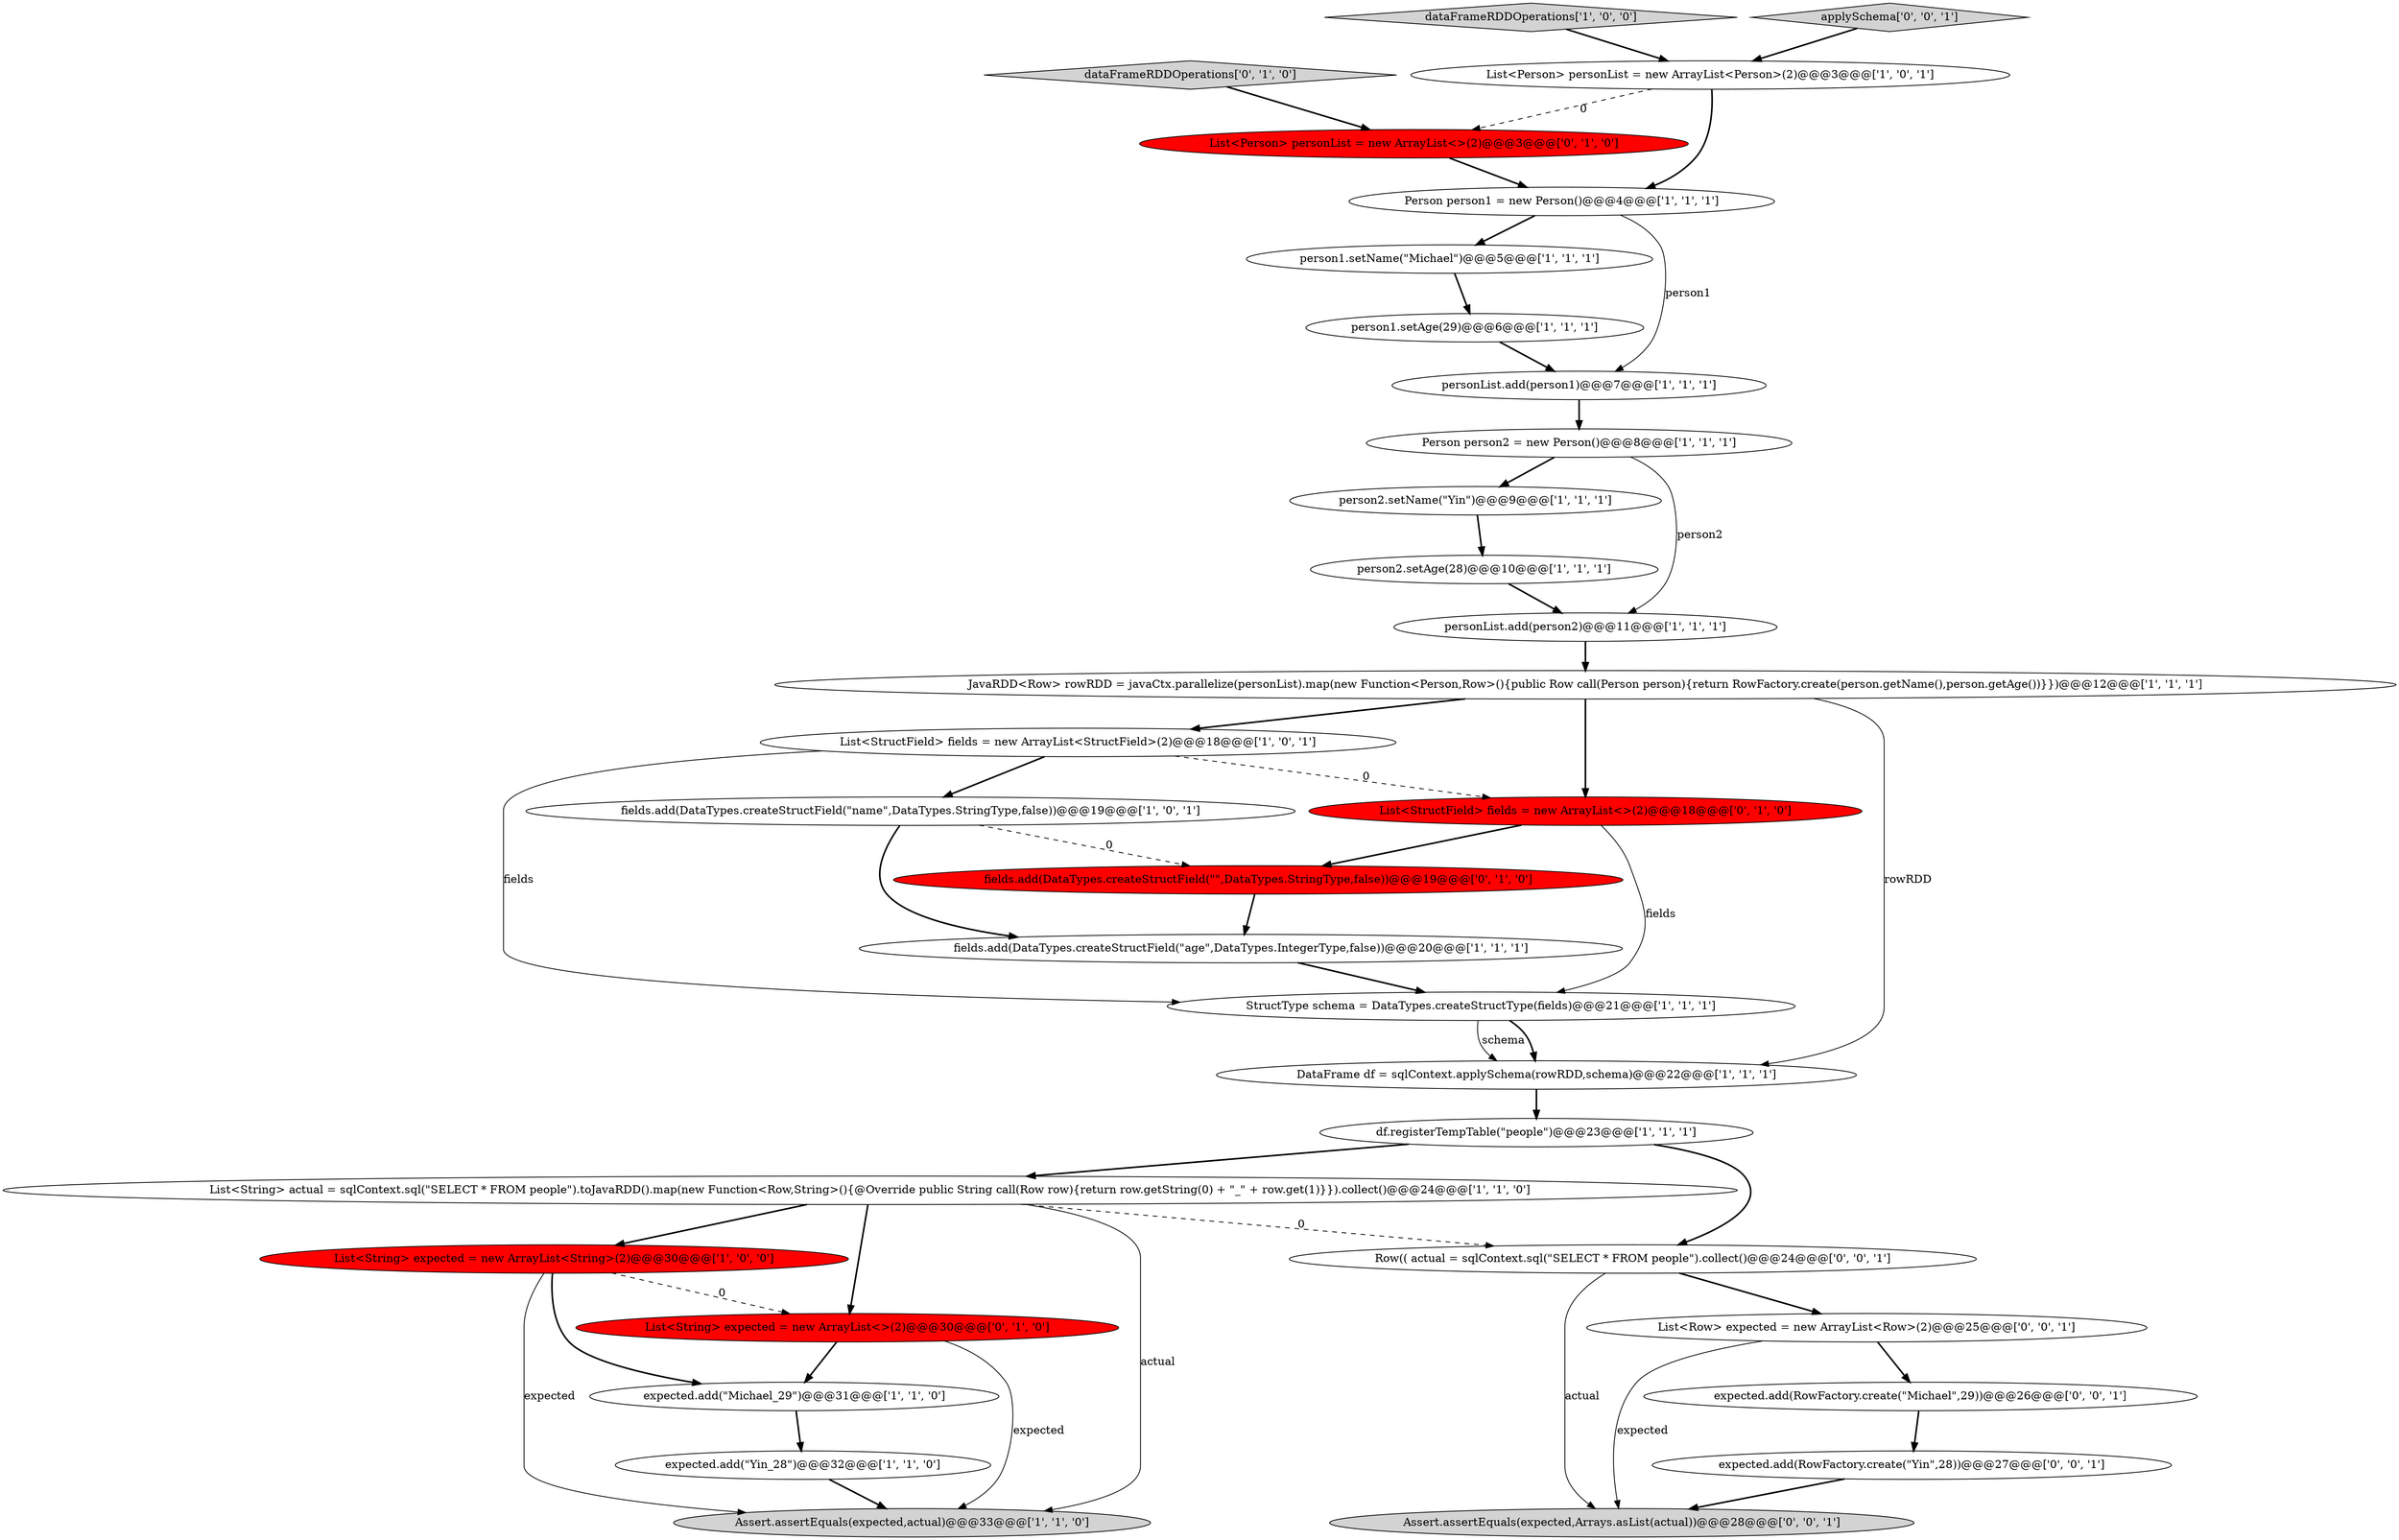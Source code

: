 digraph {
32 [style = filled, label = "List<Row> expected = new ArrayList<Row>(2)@@@25@@@['0', '0', '1']", fillcolor = white, shape = ellipse image = "AAA0AAABBB3BBB"];
4 [style = filled, label = "person1.setAge(29)@@@6@@@['1', '1', '1']", fillcolor = white, shape = ellipse image = "AAA0AAABBB1BBB"];
9 [style = filled, label = "StructType schema = DataTypes.createStructType(fields)@@@21@@@['1', '1', '1']", fillcolor = white, shape = ellipse image = "AAA0AAABBB1BBB"];
15 [style = filled, label = "fields.add(DataTypes.createStructField(\"name\",DataTypes.StringType,false))@@@19@@@['1', '0', '1']", fillcolor = white, shape = ellipse image = "AAA0AAABBB1BBB"];
6 [style = filled, label = "personList.add(person1)@@@7@@@['1', '1', '1']", fillcolor = white, shape = ellipse image = "AAA0AAABBB1BBB"];
16 [style = filled, label = "Assert.assertEquals(expected,actual)@@@33@@@['1', '1', '0']", fillcolor = lightgray, shape = ellipse image = "AAA0AAABBB1BBB"];
31 [style = filled, label = "Row(( actual = sqlContext.sql(\"SELECT * FROM people\").collect()@@@24@@@['0', '0', '1']", fillcolor = white, shape = ellipse image = "AAA0AAABBB3BBB"];
11 [style = filled, label = "fields.add(DataTypes.createStructField(\"age\",DataTypes.IntegerType,false))@@@20@@@['1', '1', '1']", fillcolor = white, shape = ellipse image = "AAA0AAABBB1BBB"];
26 [style = filled, label = "List<String> expected = new ArrayList<>(2)@@@30@@@['0', '1', '0']", fillcolor = red, shape = ellipse image = "AAA1AAABBB2BBB"];
28 [style = filled, label = "Assert.assertEquals(expected,Arrays.asList(actual))@@@28@@@['0', '0', '1']", fillcolor = lightgray, shape = ellipse image = "AAA0AAABBB3BBB"];
19 [style = filled, label = "personList.add(person2)@@@11@@@['1', '1', '1']", fillcolor = white, shape = ellipse image = "AAA0AAABBB1BBB"];
0 [style = filled, label = "Person person1 = new Person()@@@4@@@['1', '1', '1']", fillcolor = white, shape = ellipse image = "AAA0AAABBB1BBB"];
22 [style = filled, label = "List<StructField> fields = new ArrayList<>(2)@@@18@@@['0', '1', '0']", fillcolor = red, shape = ellipse image = "AAA1AAABBB2BBB"];
20 [style = filled, label = "List<String> expected = new ArrayList<String>(2)@@@30@@@['1', '0', '0']", fillcolor = red, shape = ellipse image = "AAA1AAABBB1BBB"];
21 [style = filled, label = "DataFrame df = sqlContext.applySchema(rowRDD,schema)@@@22@@@['1', '1', '1']", fillcolor = white, shape = ellipse image = "AAA0AAABBB1BBB"];
23 [style = filled, label = "List<Person> personList = new ArrayList<>(2)@@@3@@@['0', '1', '0']", fillcolor = red, shape = ellipse image = "AAA1AAABBB2BBB"];
27 [style = filled, label = "expected.add(RowFactory.create(\"Yin\",28))@@@27@@@['0', '0', '1']", fillcolor = white, shape = ellipse image = "AAA0AAABBB3BBB"];
1 [style = filled, label = "dataFrameRDDOperations['1', '0', '0']", fillcolor = lightgray, shape = diamond image = "AAA0AAABBB1BBB"];
29 [style = filled, label = "expected.add(RowFactory.create(\"Michael\",29))@@@26@@@['0', '0', '1']", fillcolor = white, shape = ellipse image = "AAA0AAABBB3BBB"];
10 [style = filled, label = "List<Person> personList = new ArrayList<Person>(2)@@@3@@@['1', '0', '1']", fillcolor = white, shape = ellipse image = "AAA0AAABBB1BBB"];
18 [style = filled, label = "person2.setAge(28)@@@10@@@['1', '1', '1']", fillcolor = white, shape = ellipse image = "AAA0AAABBB1BBB"];
5 [style = filled, label = "List<StructField> fields = new ArrayList<StructField>(2)@@@18@@@['1', '0', '1']", fillcolor = white, shape = ellipse image = "AAA0AAABBB1BBB"];
17 [style = filled, label = "df.registerTempTable(\"people\")@@@23@@@['1', '1', '1']", fillcolor = white, shape = ellipse image = "AAA0AAABBB1BBB"];
12 [style = filled, label = "JavaRDD<Row> rowRDD = javaCtx.parallelize(personList).map(new Function<Person,Row>(){public Row call(Person person){return RowFactory.create(person.getName(),person.getAge())}})@@@12@@@['1', '1', '1']", fillcolor = white, shape = ellipse image = "AAA0AAABBB1BBB"];
14 [style = filled, label = "expected.add(\"Michael_29\")@@@31@@@['1', '1', '0']", fillcolor = white, shape = ellipse image = "AAA0AAABBB1BBB"];
24 [style = filled, label = "fields.add(DataTypes.createStructField(\"\",DataTypes.StringType,false))@@@19@@@['0', '1', '0']", fillcolor = red, shape = ellipse image = "AAA1AAABBB2BBB"];
3 [style = filled, label = "person2.setName(\"Yin\")@@@9@@@['1', '1', '1']", fillcolor = white, shape = ellipse image = "AAA0AAABBB1BBB"];
8 [style = filled, label = "expected.add(\"Yin_28\")@@@32@@@['1', '1', '0']", fillcolor = white, shape = ellipse image = "AAA0AAABBB1BBB"];
30 [style = filled, label = "applySchema['0', '0', '1']", fillcolor = lightgray, shape = diamond image = "AAA0AAABBB3BBB"];
13 [style = filled, label = "Person person2 = new Person()@@@8@@@['1', '1', '1']", fillcolor = white, shape = ellipse image = "AAA0AAABBB1BBB"];
2 [style = filled, label = "person1.setName(\"Michael\")@@@5@@@['1', '1', '1']", fillcolor = white, shape = ellipse image = "AAA0AAABBB1BBB"];
7 [style = filled, label = "List<String> actual = sqlContext.sql(\"SELECT * FROM people\").toJavaRDD().map(new Function<Row,String>(){@Override public String call(Row row){return row.getString(0) + \"_\" + row.get(1)}}).collect()@@@24@@@['1', '1', '0']", fillcolor = white, shape = ellipse image = "AAA0AAABBB1BBB"];
25 [style = filled, label = "dataFrameRDDOperations['0', '1', '0']", fillcolor = lightgray, shape = diamond image = "AAA0AAABBB2BBB"];
8->16 [style = bold, label=""];
7->16 [style = solid, label="actual"];
7->31 [style = dashed, label="0"];
12->5 [style = bold, label=""];
19->12 [style = bold, label=""];
13->19 [style = solid, label="person2"];
4->6 [style = bold, label=""];
25->23 [style = bold, label=""];
31->32 [style = bold, label=""];
17->31 [style = bold, label=""];
27->28 [style = bold, label=""];
0->2 [style = bold, label=""];
15->24 [style = dashed, label="0"];
18->19 [style = bold, label=""];
26->14 [style = bold, label=""];
5->15 [style = bold, label=""];
20->14 [style = bold, label=""];
7->20 [style = bold, label=""];
0->6 [style = solid, label="person1"];
32->28 [style = solid, label="expected"];
11->9 [style = bold, label=""];
2->4 [style = bold, label=""];
23->0 [style = bold, label=""];
5->9 [style = solid, label="fields"];
9->21 [style = solid, label="schema"];
3->18 [style = bold, label=""];
7->26 [style = bold, label=""];
17->7 [style = bold, label=""];
32->29 [style = bold, label=""];
29->27 [style = bold, label=""];
15->11 [style = bold, label=""];
13->3 [style = bold, label=""];
26->16 [style = solid, label="expected"];
24->11 [style = bold, label=""];
6->13 [style = bold, label=""];
12->21 [style = solid, label="rowRDD"];
10->0 [style = bold, label=""];
20->16 [style = solid, label="expected"];
9->21 [style = bold, label=""];
30->10 [style = bold, label=""];
31->28 [style = solid, label="actual"];
22->9 [style = solid, label="fields"];
14->8 [style = bold, label=""];
22->24 [style = bold, label=""];
10->23 [style = dashed, label="0"];
1->10 [style = bold, label=""];
21->17 [style = bold, label=""];
12->22 [style = bold, label=""];
20->26 [style = dashed, label="0"];
5->22 [style = dashed, label="0"];
}
